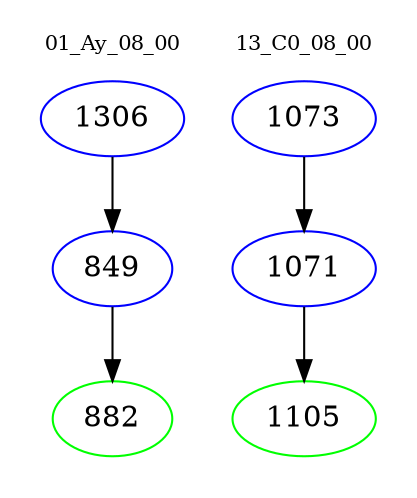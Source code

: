 digraph{
subgraph cluster_0 {
color = white
label = "01_Ay_08_00";
fontsize=10;
T0_1306 [label="1306", color="blue"]
T0_1306 -> T0_849 [color="black"]
T0_849 [label="849", color="blue"]
T0_849 -> T0_882 [color="black"]
T0_882 [label="882", color="green"]
}
subgraph cluster_1 {
color = white
label = "13_C0_08_00";
fontsize=10;
T1_1073 [label="1073", color="blue"]
T1_1073 -> T1_1071 [color="black"]
T1_1071 [label="1071", color="blue"]
T1_1071 -> T1_1105 [color="black"]
T1_1105 [label="1105", color="green"]
}
}
